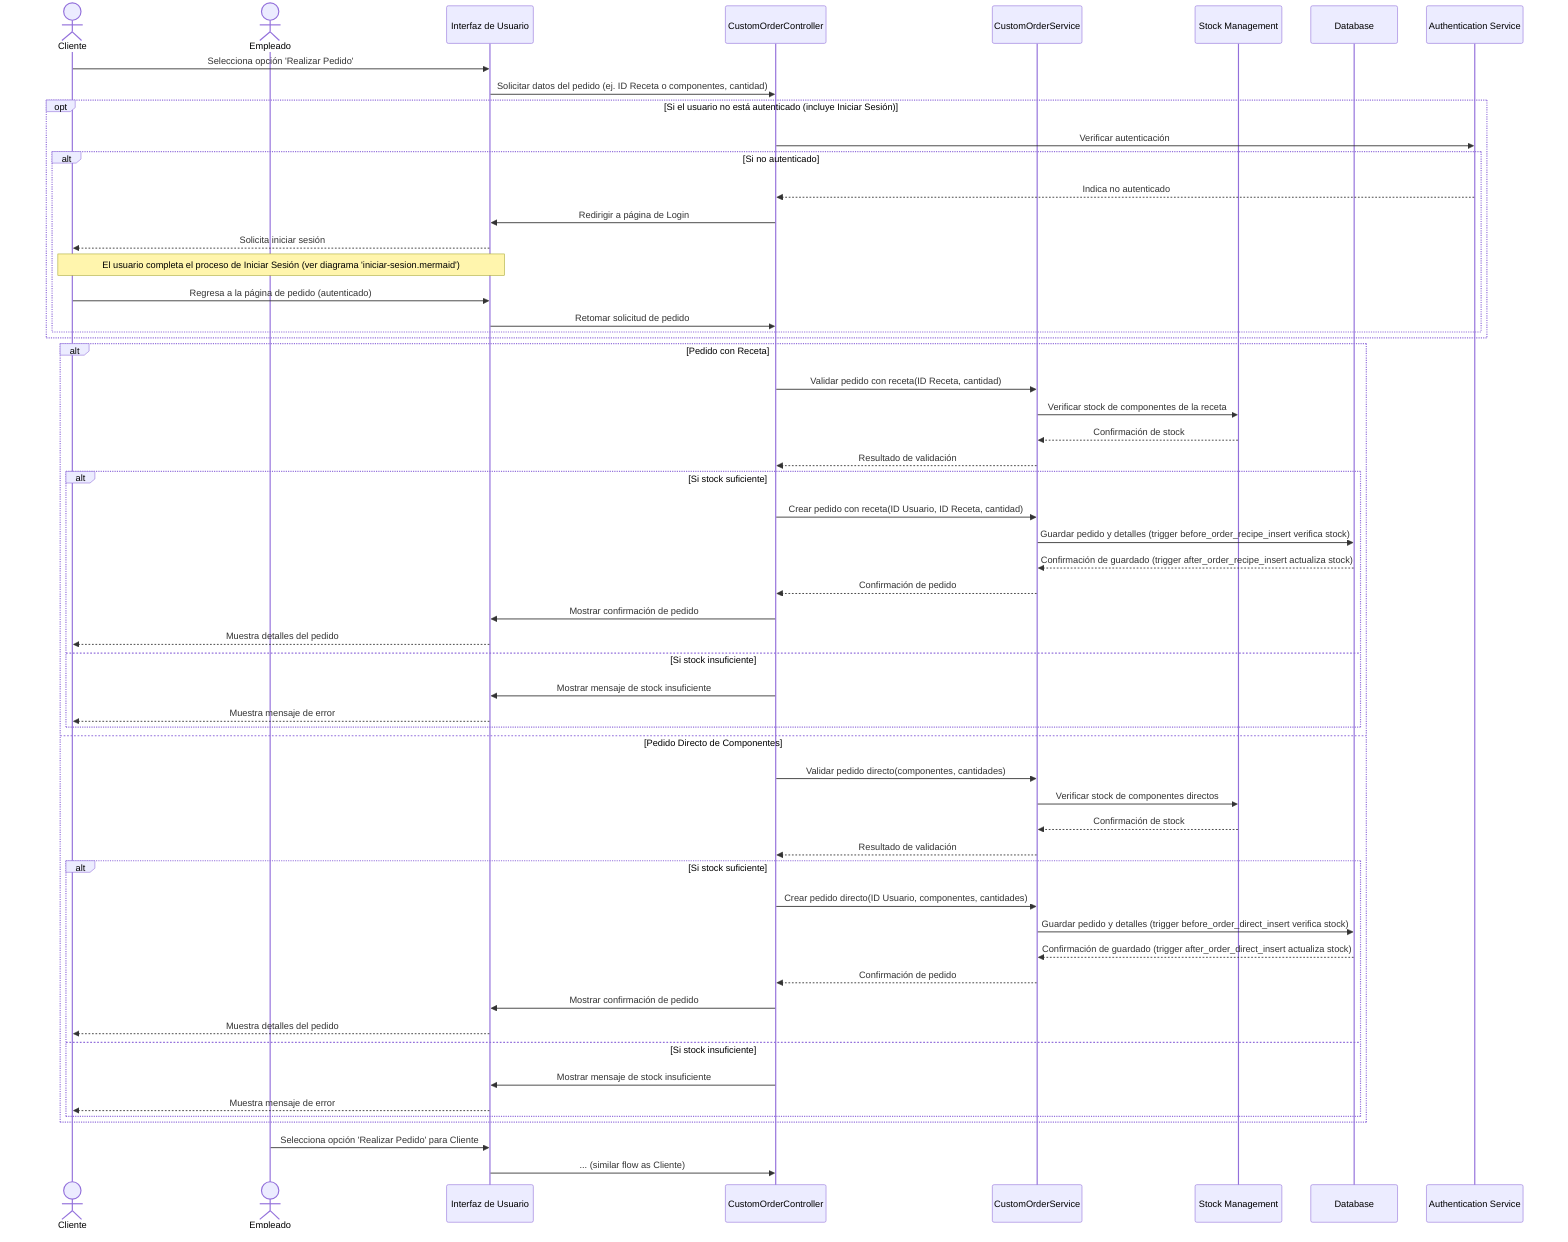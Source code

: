 sequenceDiagram
    actor Cliente
    actor Empleado
    participant UI as Interfaz de Usuario
    participant COC as CustomOrderController
    participant COS as CustomOrderService
    participant Stock as Stock Management
    participant DB as Database
    participant Auth as Authentication Service

    Cliente->>UI: Selecciona opción 'Realizar Pedido'
    UI->>COC: Solicitar datos del pedido (ej. ID Receta o componentes, cantidad)

    opt Si el usuario no está autenticado (incluye Iniciar Sesión)
        COC->>Auth: Verificar autenticación
        alt Si no autenticado
            Auth-->>COC: Indica no autenticado
            COC->>UI: Redirigir a página de Login
            UI-->>Cliente: Solicita iniciar sesión
            Note over Cliente,UI: El usuario completa el proceso de Iniciar Sesión (ver diagrama 'iniciar-sesion.mermaid')
            Cliente->>UI: Regresa a la página de pedido (autenticado)
            UI->>COC: Retomar solicitud de pedido
        end
    end

    alt Pedido con Receta
        COC->>COS: Validar pedido con receta(ID Receta, cantidad)
        COS->>Stock: Verificar stock de componentes de la receta
        Stock-->>COS: Confirmación de stock
        COS-->>COC: Resultado de validación
        alt Si stock suficiente
            COC->>COS: Crear pedido con receta(ID Usuario, ID Receta, cantidad)
            COS->>DB: Guardar pedido y detalles (trigger before_order_recipe_insert verifica stock)
            DB-->>COS: Confirmación de guardado (trigger after_order_recipe_insert actualiza stock)
            COS-->>COC: Confirmación de pedido
            COC->>UI: Mostrar confirmación de pedido
            UI-->>Cliente: Muestra detalles del pedido
        else Si stock insuficiente
            COC->>UI: Mostrar mensaje de stock insuficiente
            UI-->>Cliente: Muestra mensaje de error
        end
    else Pedido Directo de Componentes
        COC->>COS: Validar pedido directo(componentes, cantidades)
        COS->>Stock: Verificar stock de componentes directos
        Stock-->>COS: Confirmación de stock
        COS-->>COC: Resultado de validación
         alt Si stock suficiente
            COC->>COS: Crear pedido directo(ID Usuario, componentes, cantidades)
            COS->>DB: Guardar pedido y detalles (trigger before_order_direct_insert verifica stock)
            DB-->>COS: Confirmación de guardado (trigger after_order_direct_insert actualiza stock)
            COS-->>COC: Confirmación de pedido
            COC->>UI: Mostrar confirmación de pedido
            UI-->>Cliente: Muestra detalles del pedido
        else Si stock insuficiente
            COC->>UI: Mostrar mensaje de stock insuficiente
            UI-->>Cliente: Muestra mensaje de error
        end
    end

    Empleado->>UI: Selecciona opción 'Realizar Pedido' para Cliente
    UI->>COC: ... (similar flow as Cliente)
